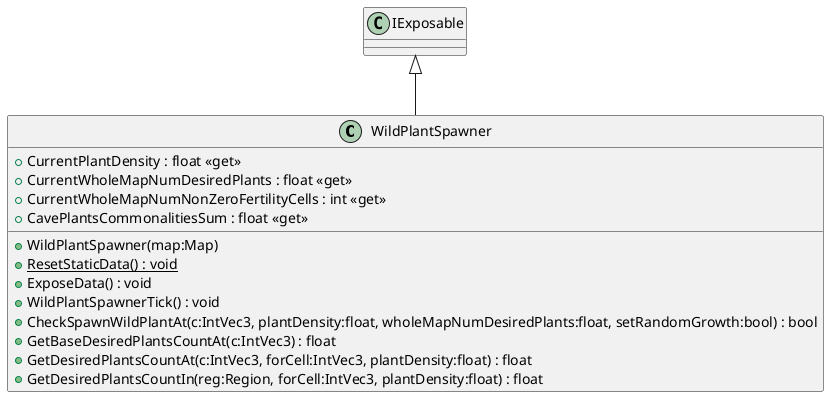 @startuml
class WildPlantSpawner {
    + CurrentPlantDensity : float <<get>>
    + CurrentWholeMapNumDesiredPlants : float <<get>>
    + CurrentWholeMapNumNonZeroFertilityCells : int <<get>>
    + CavePlantsCommonalitiesSum : float <<get>>
    + WildPlantSpawner(map:Map)
    + {static} ResetStaticData() : void
    + ExposeData() : void
    + WildPlantSpawnerTick() : void
    + CheckSpawnWildPlantAt(c:IntVec3, plantDensity:float, wholeMapNumDesiredPlants:float, setRandomGrowth:bool) : bool
    + GetBaseDesiredPlantsCountAt(c:IntVec3) : float
    + GetDesiredPlantsCountAt(c:IntVec3, forCell:IntVec3, plantDensity:float) : float
    + GetDesiredPlantsCountIn(reg:Region, forCell:IntVec3, plantDensity:float) : float
}
IExposable <|-- WildPlantSpawner
@enduml
